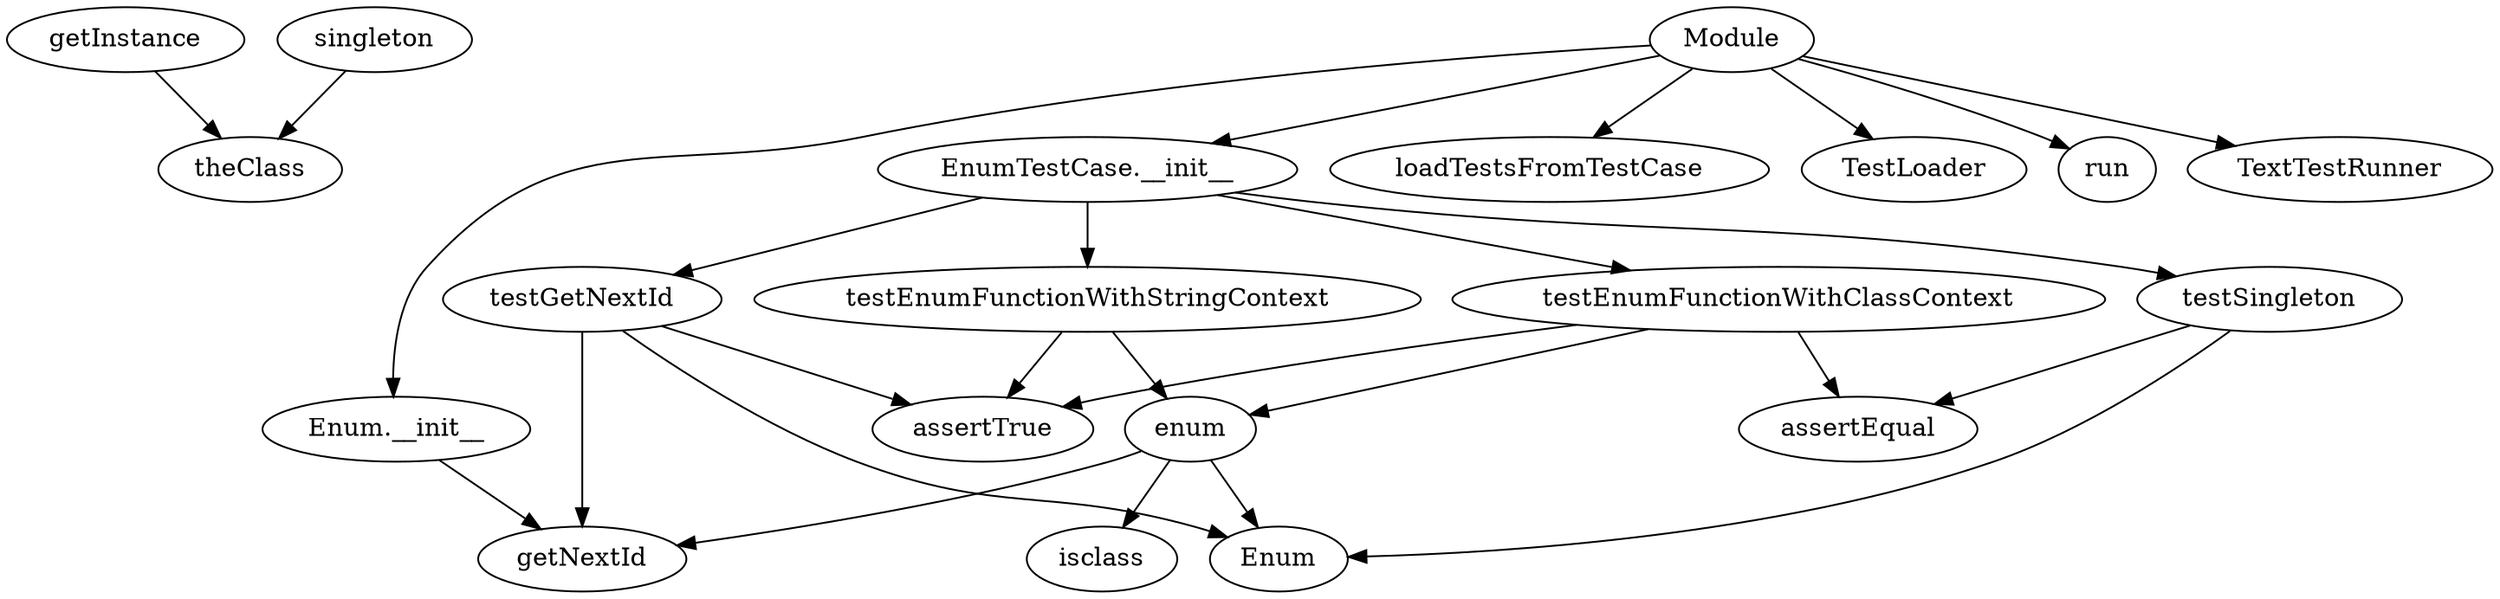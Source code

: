 strict digraph  {
getInstance;
theClass;
singleton;
getNextId;
enum;
isclass;
Enum;
testSingleton;
assertEqual;
testGetNextId;
assertTrue;
testEnumFunctionWithStringContext;
testEnumFunctionWithClassContext;
Module;
"Enum.__init__";
"EnumTestCase.__init__";
loadTestsFromTestCase;
TestLoader;
run;
TextTestRunner;
getInstance -> theClass;
singleton -> theClass;
enum -> isclass;
enum -> getNextId;
enum -> Enum;
testSingleton -> Enum;
testSingleton -> assertEqual;
testGetNextId -> Enum;
testGetNextId -> getNextId;
testGetNextId -> assertTrue;
testEnumFunctionWithStringContext -> enum;
testEnumFunctionWithStringContext -> assertTrue;
testEnumFunctionWithClassContext -> enum;
testEnumFunctionWithClassContext -> assertTrue;
testEnumFunctionWithClassContext -> assertEqual;
Module -> "Enum.__init__";
Module -> "EnumTestCase.__init__";
Module -> loadTestsFromTestCase;
Module -> TestLoader;
Module -> run;
Module -> TextTestRunner;
"Enum.__init__" -> getNextId;
"EnumTestCase.__init__" -> testSingleton;
"EnumTestCase.__init__" -> testGetNextId;
"EnumTestCase.__init__" -> testEnumFunctionWithStringContext;
"EnumTestCase.__init__" -> testEnumFunctionWithClassContext;
}
